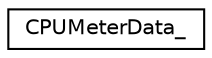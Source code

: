 digraph "Graphical Class Hierarchy"
{
  edge [fontname="Helvetica",fontsize="10",labelfontname="Helvetica",labelfontsize="10"];
  node [fontname="Helvetica",fontsize="10",shape=record];
  rankdir="LR";
  Node0 [label="CPUMeterData_",height=0.2,width=0.4,color="black", fillcolor="white", style="filled",URL="$structCPUMeterData__.html"];
}

